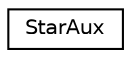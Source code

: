 digraph "Graphical Class Hierarchy"
{
 // LATEX_PDF_SIZE
  edge [fontname="Helvetica",fontsize="10",labelfontname="Helvetica",labelfontsize="10"];
  node [fontname="Helvetica",fontsize="10",shape=record];
  rankdir="LR";
  Node0 [label="StarAux",height=0.2,width=0.4,color="black", fillcolor="white", style="filled",URL="$class_star_aux.html",tooltip="This class is used for the calculation of paths using pathfinding."];
}
